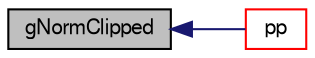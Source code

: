 digraph "gNormClipped"
{
  bgcolor="transparent";
  edge [fontname="FreeSans",fontsize="10",labelfontname="FreeSans",labelfontsize="10"];
  node [fontname="FreeSans",fontsize="10",shape=record];
  rankdir="LR";
  Node3982 [label="gNormClipped",height=0.2,width=0.4,color="black", fillcolor="grey75", style="filled", fontcolor="black"];
  Node3982 -> Node3983 [dir="back",color="midnightblue",fontsize="10",style="solid",fontname="FreeSans"];
  Node3983 [label="pp",height=0.2,width=0.4,color="red",URL="$a29042.html#ac0001dfb6180e452fe671ec2a4d8efed",tooltip="Implicit pressure source coefficient. "];
}
